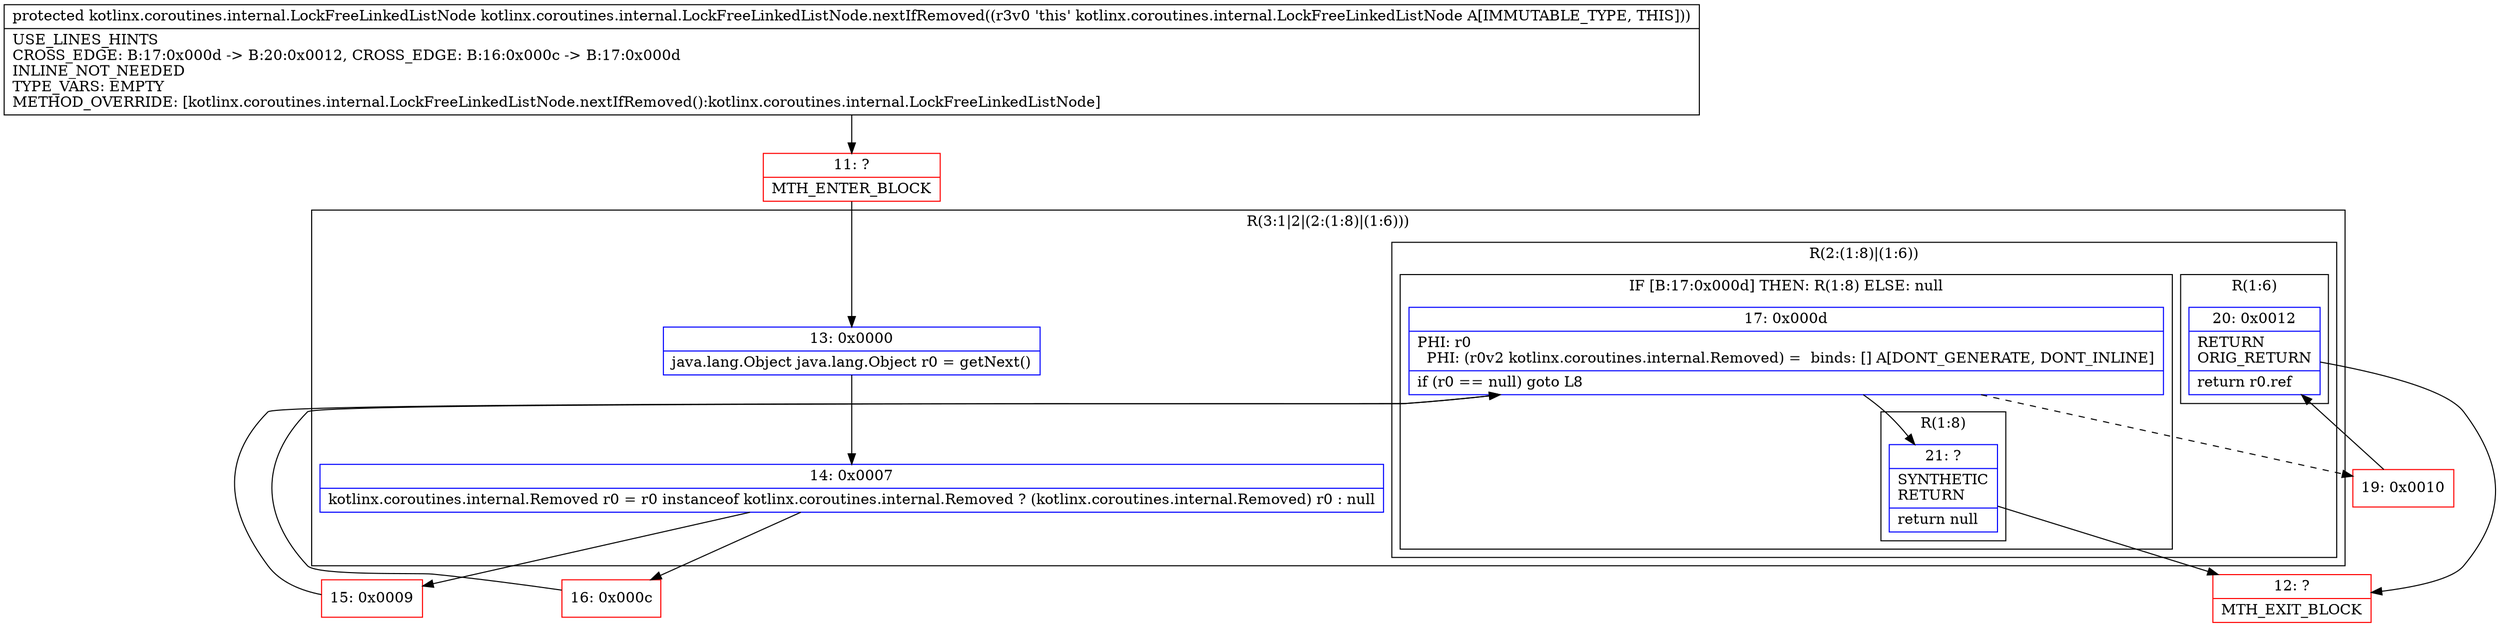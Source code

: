 digraph "CFG forkotlinx.coroutines.internal.LockFreeLinkedListNode.nextIfRemoved()Lkotlinx\/coroutines\/internal\/LockFreeLinkedListNode;" {
subgraph cluster_Region_258061656 {
label = "R(3:1|2|(2:(1:8)|(1:6)))";
node [shape=record,color=blue];
Node_13 [shape=record,label="{13\:\ 0x0000|java.lang.Object java.lang.Object r0 = getNext()\l}"];
Node_14 [shape=record,label="{14\:\ 0x0007|kotlinx.coroutines.internal.Removed r0 = r0 instanceof kotlinx.coroutines.internal.Removed ? (kotlinx.coroutines.internal.Removed) r0 : null\l}"];
subgraph cluster_Region_85980879 {
label = "R(2:(1:8)|(1:6))";
node [shape=record,color=blue];
subgraph cluster_IfRegion_638437268 {
label = "IF [B:17:0x000d] THEN: R(1:8) ELSE: null";
node [shape=record,color=blue];
Node_17 [shape=record,label="{17\:\ 0x000d|PHI: r0 \l  PHI: (r0v2 kotlinx.coroutines.internal.Removed) =  binds: [] A[DONT_GENERATE, DONT_INLINE]\l|if (r0 == null) goto L8\l}"];
subgraph cluster_Region_359883599 {
label = "R(1:8)";
node [shape=record,color=blue];
Node_21 [shape=record,label="{21\:\ ?|SYNTHETIC\lRETURN\l|return null\l}"];
}
}
subgraph cluster_Region_1100371181 {
label = "R(1:6)";
node [shape=record,color=blue];
Node_20 [shape=record,label="{20\:\ 0x0012|RETURN\lORIG_RETURN\l|return r0.ref\l}"];
}
}
}
Node_11 [shape=record,color=red,label="{11\:\ ?|MTH_ENTER_BLOCK\l}"];
Node_15 [shape=record,color=red,label="{15\:\ 0x0009}"];
Node_19 [shape=record,color=red,label="{19\:\ 0x0010}"];
Node_12 [shape=record,color=red,label="{12\:\ ?|MTH_EXIT_BLOCK\l}"];
Node_16 [shape=record,color=red,label="{16\:\ 0x000c}"];
MethodNode[shape=record,label="{protected kotlinx.coroutines.internal.LockFreeLinkedListNode kotlinx.coroutines.internal.LockFreeLinkedListNode.nextIfRemoved((r3v0 'this' kotlinx.coroutines.internal.LockFreeLinkedListNode A[IMMUTABLE_TYPE, THIS]))  | USE_LINES_HINTS\lCROSS_EDGE: B:17:0x000d \-\> B:20:0x0012, CROSS_EDGE: B:16:0x000c \-\> B:17:0x000d\lINLINE_NOT_NEEDED\lTYPE_VARS: EMPTY\lMETHOD_OVERRIDE: [kotlinx.coroutines.internal.LockFreeLinkedListNode.nextIfRemoved():kotlinx.coroutines.internal.LockFreeLinkedListNode]\l}"];
MethodNode -> Node_11;Node_13 -> Node_14;
Node_14 -> Node_15;
Node_14 -> Node_16;
Node_17 -> Node_19[style=dashed];
Node_17 -> Node_21;
Node_21 -> Node_12;
Node_20 -> Node_12;
Node_11 -> Node_13;
Node_15 -> Node_17;
Node_19 -> Node_20;
Node_16 -> Node_17;
}

